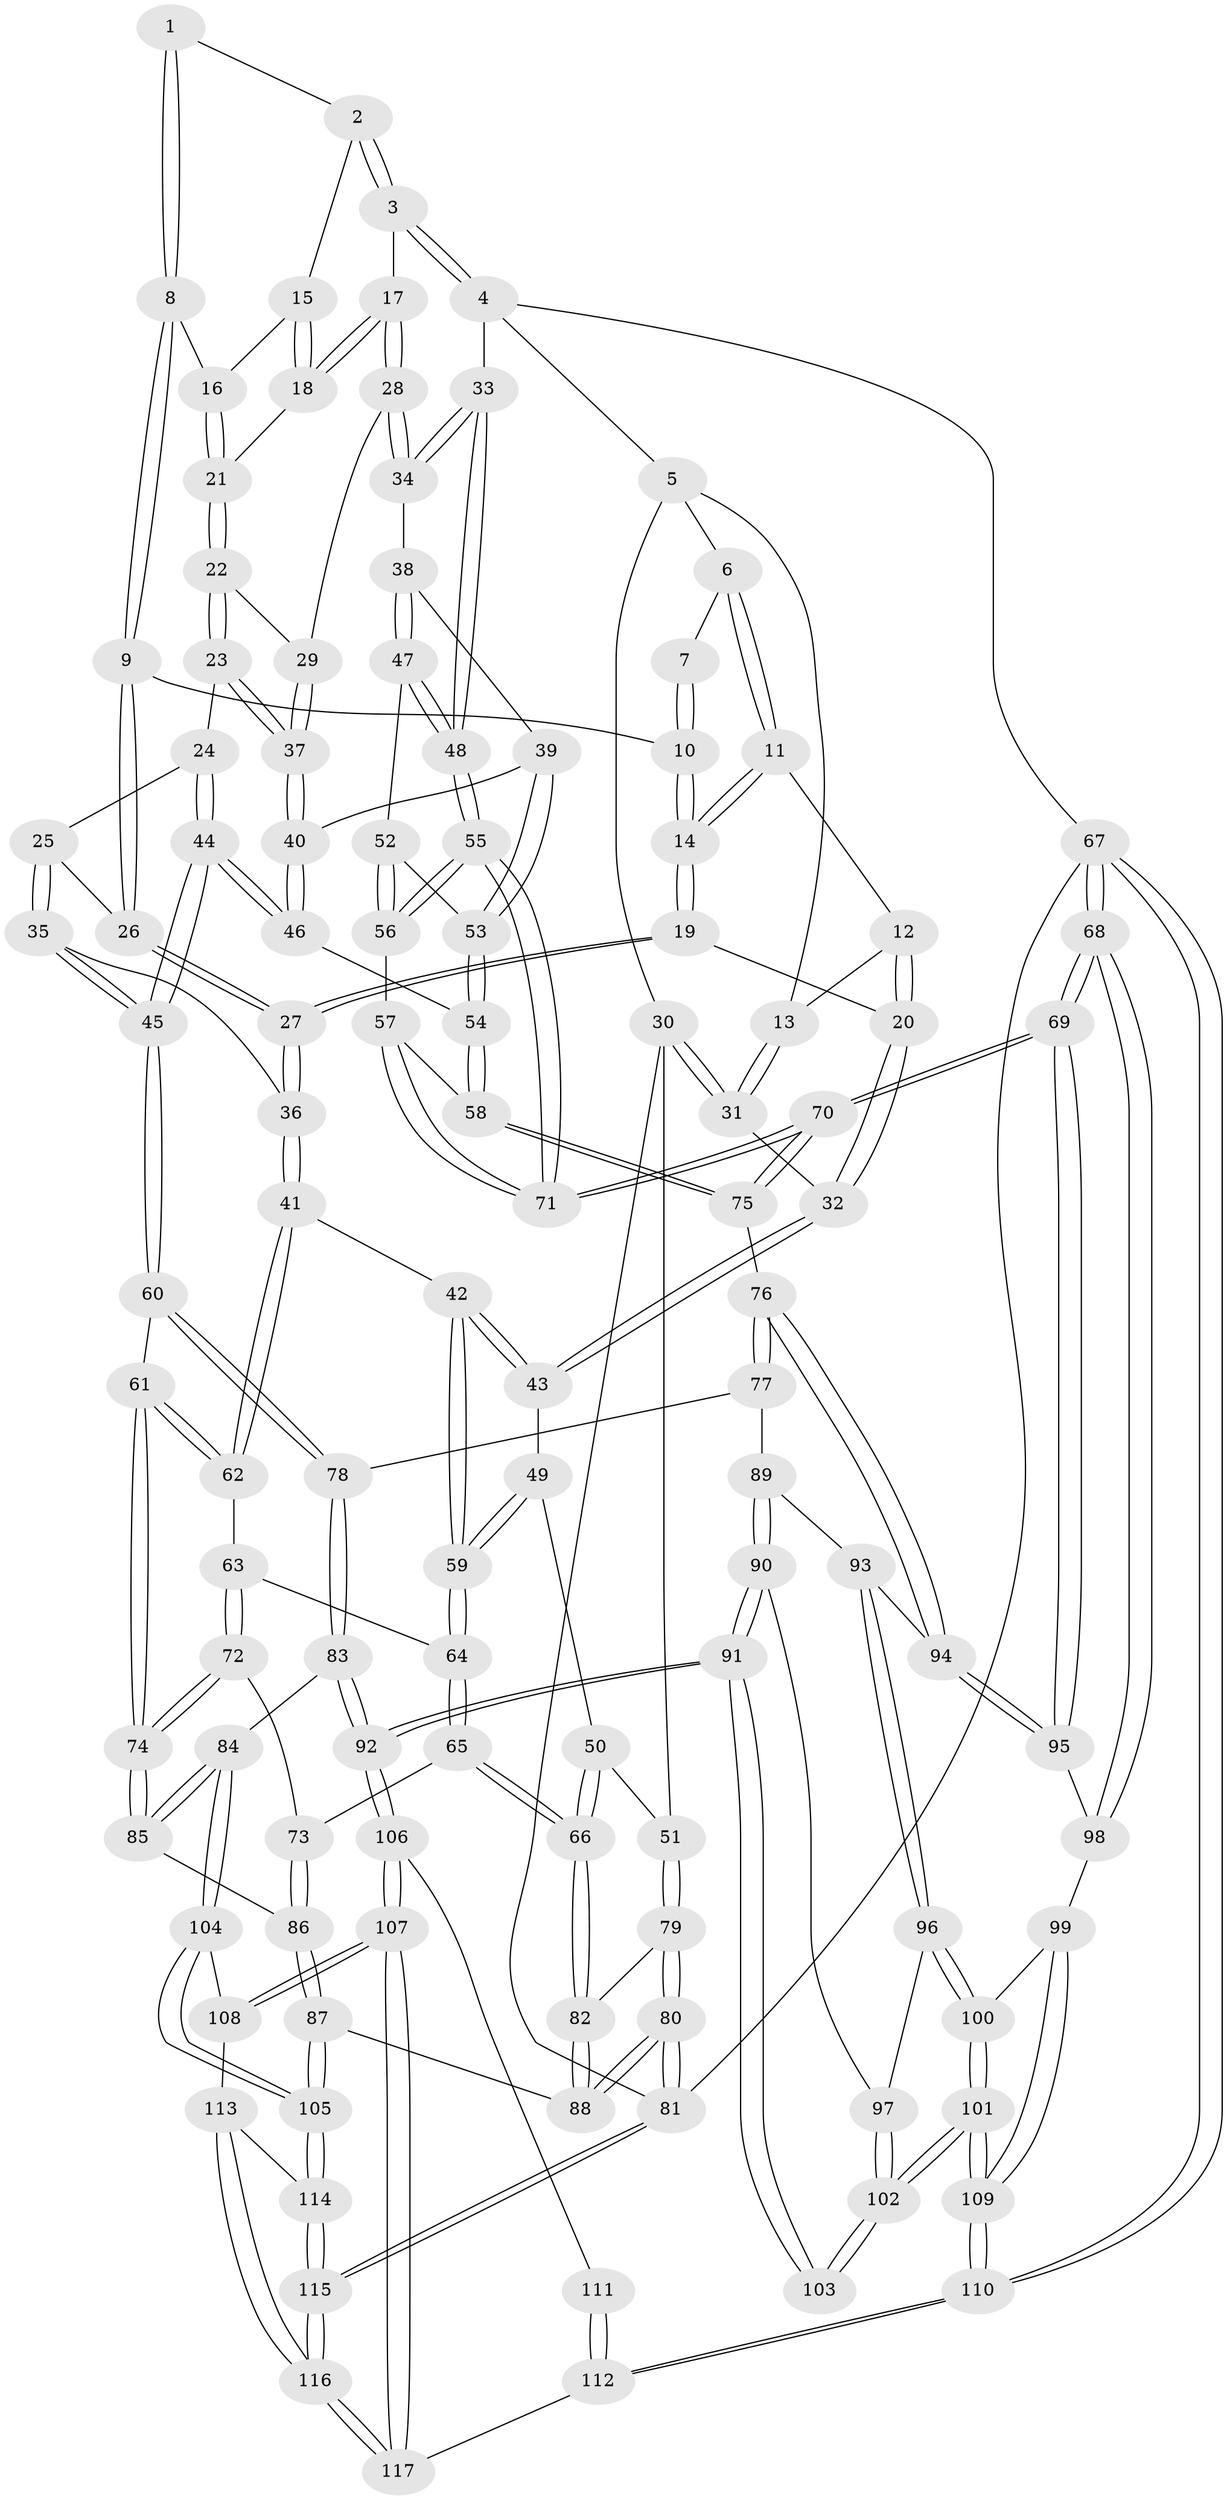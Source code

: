 // coarse degree distribution, {2: 0.10810810810810811, 3: 0.4594594594594595, 5: 0.08108108108108109, 4: 0.35135135135135137}
// Generated by graph-tools (version 1.1) at 2025/54/03/04/25 22:54:37]
// undirected, 117 vertices, 289 edges
graph export_dot {
  node [color=gray90,style=filled];
  1 [pos="+0.6126715393943453+0"];
  2 [pos="+0.7450250225666522+0"];
  3 [pos="+1+0"];
  4 [pos="+1+0"];
  5 [pos="+0.07921808384543902+0"];
  6 [pos="+0.25532755697526016+0"];
  7 [pos="+0.4388789613621863+0"];
  8 [pos="+0.5584007639840367+0.08279716667416491"];
  9 [pos="+0.5347400197378438+0.09636268656794307"];
  10 [pos="+0.4600581607271922+0.03474531032019474"];
  11 [pos="+0.2521555033789936+0"];
  12 [pos="+0.15910820861375108+0.053636775085518035"];
  13 [pos="+0.0347785884203898+0.11165298343982169"];
  14 [pos="+0.3423486673504581+0.09947897670136413"];
  15 [pos="+0.7043639812777583+0.024797785772928595"];
  16 [pos="+0.6547907252387042+0.103441607242471"];
  17 [pos="+0.8410569114834846+0.13631664504754828"];
  18 [pos="+0.7988942080219913+0.11663354342054857"];
  19 [pos="+0.33259307171506125+0.17515846903805754"];
  20 [pos="+0.26134522886256223+0.18716427230708974"];
  21 [pos="+0.6632865124827287+0.12162648793483266"];
  22 [pos="+0.6712824870181487+0.1812197426141927"];
  23 [pos="+0.6433561869622737+0.23280343615213525"];
  24 [pos="+0.6394332082071433+0.23518683496173648"];
  25 [pos="+0.5628631502071892+0.2146024885790642"];
  26 [pos="+0.5207567697196852+0.12785441606679177"];
  27 [pos="+0.36374959170941706+0.1980160968538123"];
  28 [pos="+0.8390233506150149+0.17902169446219052"];
  29 [pos="+0.8181260732189743+0.19196212151144945"];
  30 [pos="+0+0.23483258969869403"];
  31 [pos="+0+0.1734085496804731"];
  32 [pos="+0.1907833144520277+0.24541456868392528"];
  33 [pos="+1+0"];
  34 [pos="+0.8864808296465457+0.22024269457856818"];
  35 [pos="+0.4455670806747979+0.3283641759348633"];
  36 [pos="+0.42159431156199767+0.3221723274086715"];
  37 [pos="+0.7568078534931357+0.2941875405130549"];
  38 [pos="+0.908444375959507+0.2703102269027146"];
  39 [pos="+0.8235299221358596+0.33105170672723794"];
  40 [pos="+0.7599539135566435+0.3193551348026124"];
  41 [pos="+0.37732605863839136+0.3653574978949051"];
  42 [pos="+0.368906874849725+0.3667451713550294"];
  43 [pos="+0.18938318764914785+0.3191566753223416"];
  44 [pos="+0.5984024528588816+0.42883537486684786"];
  45 [pos="+0.5899635731512239+0.4368110675252206"];
  46 [pos="+0.7252498146500488+0.3843904422773648"];
  47 [pos="+0.9427844758046393+0.30269915711534634"];
  48 [pos="+1+0.2957645604380968"];
  49 [pos="+0.18457722489060574+0.3305389165085087"];
  50 [pos="+0.06400299913740795+0.3985112440668364"];
  51 [pos="+0+0.33777900742953126"];
  52 [pos="+0.9390101916812171+0.3137456318580804"];
  53 [pos="+0.8458675469892972+0.37093885464176796"];
  54 [pos="+0.85242809237018+0.4710979644912451"];
  55 [pos="+1+0.3486780310364757"];
  56 [pos="+0.9230088832526171+0.4268328886409783"];
  57 [pos="+0.8766735509888365+0.4960362620733124"];
  58 [pos="+0.8728791687103791+0.4982950247050243"];
  59 [pos="+0.23318403974904942+0.4456859191303607"];
  60 [pos="+0.587499649346871+0.5059400418789167"];
  61 [pos="+0.39758095410231126+0.50109527088789"];
  62 [pos="+0.37009955396070093+0.47185747015620505"];
  63 [pos="+0.3532378287964141+0.4804023803469091"];
  64 [pos="+0.23124052229251754+0.456490435109748"];
  65 [pos="+0.18761661735686597+0.5445861996832368"];
  66 [pos="+0.16284830957623828+0.5499235076527271"];
  67 [pos="+1+1"];
  68 [pos="+1+1"];
  69 [pos="+1+0.7150201660653922"];
  70 [pos="+1+0.6288494525968548"];
  71 [pos="+1+0.5057652033953309"];
  72 [pos="+0.28584179626556266+0.5637430214167032"];
  73 [pos="+0.19031440318925724+0.5459521101519293"];
  74 [pos="+0.37706543950673027+0.6333916920373995"];
  75 [pos="+0.8501147827013368+0.5642036968379115"];
  76 [pos="+0.8336952163854106+0.5909303949679435"];
  77 [pos="+0.6208146495130201+0.5429703489095598"];
  78 [pos="+0.5933325399327841+0.5297505067642228"];
  79 [pos="+0+0.5141393954919453"];
  80 [pos="+0+0.9713325429859108"];
  81 [pos="+0+1"];
  82 [pos="+0.12396136166077656+0.5876220878310346"];
  83 [pos="+0.46402694699871927+0.7233365807060661"];
  84 [pos="+0.43644600691020086+0.7243417906799633"];
  85 [pos="+0.42424395680121485+0.7155760905373267"];
  86 [pos="+0.2713022711677834+0.7059111354017014"];
  87 [pos="+0.10432407217841246+0.7868095836793843"];
  88 [pos="+0.09397593362646728+0.7841767726486537"];
  89 [pos="+0.6715141758961882+0.6761223842078029"];
  90 [pos="+0.6668456282367453+0.7710907591766162"];
  91 [pos="+0.5885697627475032+0.8032410867980234"];
  92 [pos="+0.5533267994521843+0.8044862651991983"];
  93 [pos="+0.833610416469247+0.6756771509146596"];
  94 [pos="+0.8454561968089738+0.6598494983207766"];
  95 [pos="+0.9435722200557141+0.7128436379832848"];
  96 [pos="+0.7945099787784515+0.7402983505558932"];
  97 [pos="+0.7147611196094286+0.7691453458354961"];
  98 [pos="+0.9293355252047585+0.8285336018508992"];
  99 [pos="+0.8917258413445387+0.8522131210191125"];
  100 [pos="+0.8155729118123123+0.8070904074408715"];
  101 [pos="+0.7655368088103892+0.9451542213525005"];
  102 [pos="+0.7509424124252592+0.9297286567806359"];
  103 [pos="+0.6886028391315423+0.8924151569855124"];
  104 [pos="+0.36875257485269924+0.8195440459788601"];
  105 [pos="+0.20627399373331276+0.86160293197632"];
  106 [pos="+0.5430847655125957+0.9564999606845834"];
  107 [pos="+0.5303152572902173+1"];
  108 [pos="+0.36989769856360577+0.851888921747451"];
  109 [pos="+0.8461090728296325+1"];
  110 [pos="+0.8527812664468359+1"];
  111 [pos="+0.6597085799298867+0.9182790804482397"];
  112 [pos="+0.5673445870103269+1"];
  113 [pos="+0.34345407305176295+0.9383173187465436"];
  114 [pos="+0.21389946855184572+0.8947145317056466"];
  115 [pos="+0.23385059379211257+1"];
  116 [pos="+0.3404697051522886+1"];
  117 [pos="+0.5342698048254967+1"];
  1 -- 2;
  1 -- 8;
  1 -- 8;
  2 -- 3;
  2 -- 3;
  2 -- 15;
  3 -- 4;
  3 -- 4;
  3 -- 17;
  4 -- 5;
  4 -- 33;
  4 -- 67;
  5 -- 6;
  5 -- 13;
  5 -- 30;
  6 -- 7;
  6 -- 11;
  6 -- 11;
  7 -- 10;
  7 -- 10;
  8 -- 9;
  8 -- 9;
  8 -- 16;
  9 -- 10;
  9 -- 26;
  9 -- 26;
  10 -- 14;
  10 -- 14;
  11 -- 12;
  11 -- 14;
  11 -- 14;
  12 -- 13;
  12 -- 20;
  12 -- 20;
  13 -- 31;
  13 -- 31;
  14 -- 19;
  14 -- 19;
  15 -- 16;
  15 -- 18;
  15 -- 18;
  16 -- 21;
  16 -- 21;
  17 -- 18;
  17 -- 18;
  17 -- 28;
  17 -- 28;
  18 -- 21;
  19 -- 20;
  19 -- 27;
  19 -- 27;
  20 -- 32;
  20 -- 32;
  21 -- 22;
  21 -- 22;
  22 -- 23;
  22 -- 23;
  22 -- 29;
  23 -- 24;
  23 -- 37;
  23 -- 37;
  24 -- 25;
  24 -- 44;
  24 -- 44;
  25 -- 26;
  25 -- 35;
  25 -- 35;
  26 -- 27;
  26 -- 27;
  27 -- 36;
  27 -- 36;
  28 -- 29;
  28 -- 34;
  28 -- 34;
  29 -- 37;
  29 -- 37;
  30 -- 31;
  30 -- 31;
  30 -- 51;
  30 -- 81;
  31 -- 32;
  32 -- 43;
  32 -- 43;
  33 -- 34;
  33 -- 34;
  33 -- 48;
  33 -- 48;
  34 -- 38;
  35 -- 36;
  35 -- 45;
  35 -- 45;
  36 -- 41;
  36 -- 41;
  37 -- 40;
  37 -- 40;
  38 -- 39;
  38 -- 47;
  38 -- 47;
  39 -- 40;
  39 -- 53;
  39 -- 53;
  40 -- 46;
  40 -- 46;
  41 -- 42;
  41 -- 62;
  41 -- 62;
  42 -- 43;
  42 -- 43;
  42 -- 59;
  42 -- 59;
  43 -- 49;
  44 -- 45;
  44 -- 45;
  44 -- 46;
  44 -- 46;
  45 -- 60;
  45 -- 60;
  46 -- 54;
  47 -- 48;
  47 -- 48;
  47 -- 52;
  48 -- 55;
  48 -- 55;
  49 -- 50;
  49 -- 59;
  49 -- 59;
  50 -- 51;
  50 -- 66;
  50 -- 66;
  51 -- 79;
  51 -- 79;
  52 -- 53;
  52 -- 56;
  52 -- 56;
  53 -- 54;
  53 -- 54;
  54 -- 58;
  54 -- 58;
  55 -- 56;
  55 -- 56;
  55 -- 71;
  55 -- 71;
  56 -- 57;
  57 -- 58;
  57 -- 71;
  57 -- 71;
  58 -- 75;
  58 -- 75;
  59 -- 64;
  59 -- 64;
  60 -- 61;
  60 -- 78;
  60 -- 78;
  61 -- 62;
  61 -- 62;
  61 -- 74;
  61 -- 74;
  62 -- 63;
  63 -- 64;
  63 -- 72;
  63 -- 72;
  64 -- 65;
  64 -- 65;
  65 -- 66;
  65 -- 66;
  65 -- 73;
  66 -- 82;
  66 -- 82;
  67 -- 68;
  67 -- 68;
  67 -- 110;
  67 -- 110;
  67 -- 81;
  68 -- 69;
  68 -- 69;
  68 -- 98;
  68 -- 98;
  69 -- 70;
  69 -- 70;
  69 -- 95;
  69 -- 95;
  70 -- 71;
  70 -- 71;
  70 -- 75;
  70 -- 75;
  72 -- 73;
  72 -- 74;
  72 -- 74;
  73 -- 86;
  73 -- 86;
  74 -- 85;
  74 -- 85;
  75 -- 76;
  76 -- 77;
  76 -- 77;
  76 -- 94;
  76 -- 94;
  77 -- 78;
  77 -- 89;
  78 -- 83;
  78 -- 83;
  79 -- 80;
  79 -- 80;
  79 -- 82;
  80 -- 81;
  80 -- 81;
  80 -- 88;
  80 -- 88;
  81 -- 115;
  81 -- 115;
  82 -- 88;
  82 -- 88;
  83 -- 84;
  83 -- 92;
  83 -- 92;
  84 -- 85;
  84 -- 85;
  84 -- 104;
  84 -- 104;
  85 -- 86;
  86 -- 87;
  86 -- 87;
  87 -- 88;
  87 -- 105;
  87 -- 105;
  89 -- 90;
  89 -- 90;
  89 -- 93;
  90 -- 91;
  90 -- 91;
  90 -- 97;
  91 -- 92;
  91 -- 92;
  91 -- 103;
  91 -- 103;
  92 -- 106;
  92 -- 106;
  93 -- 94;
  93 -- 96;
  93 -- 96;
  94 -- 95;
  94 -- 95;
  95 -- 98;
  96 -- 97;
  96 -- 100;
  96 -- 100;
  97 -- 102;
  97 -- 102;
  98 -- 99;
  99 -- 100;
  99 -- 109;
  99 -- 109;
  100 -- 101;
  100 -- 101;
  101 -- 102;
  101 -- 102;
  101 -- 109;
  101 -- 109;
  102 -- 103;
  102 -- 103;
  104 -- 105;
  104 -- 105;
  104 -- 108;
  105 -- 114;
  105 -- 114;
  106 -- 107;
  106 -- 107;
  106 -- 111;
  107 -- 108;
  107 -- 108;
  107 -- 117;
  107 -- 117;
  108 -- 113;
  109 -- 110;
  109 -- 110;
  110 -- 112;
  110 -- 112;
  111 -- 112;
  111 -- 112;
  112 -- 117;
  113 -- 114;
  113 -- 116;
  113 -- 116;
  114 -- 115;
  114 -- 115;
  115 -- 116;
  115 -- 116;
  116 -- 117;
  116 -- 117;
}
